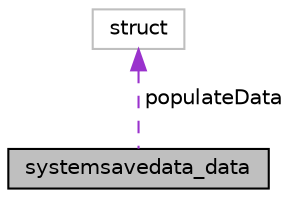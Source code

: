 digraph "systemsavedata_data"
{
  edge [fontname="Helvetica",fontsize="10",labelfontname="Helvetica",labelfontsize="10"];
  node [fontname="Helvetica",fontsize="10",shape=record];
  Node1 [label="systemsavedata_data",height=0.2,width=0.4,color="black", fillcolor="grey75", style="filled" fontcolor="black"];
  Node2 -> Node1 [dir="back",color="darkorchid3",fontsize="10",style="dashed",label=" populateData" ,fontname="Helvetica"];
  Node2 [label="struct",height=0.2,width=0.4,color="grey75", fillcolor="white", style="filled"];
}
